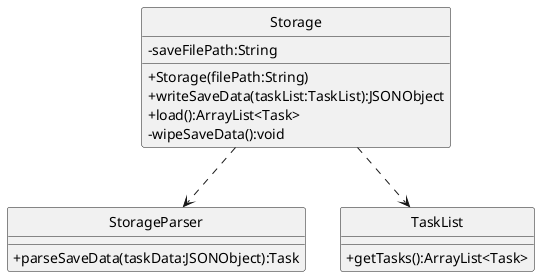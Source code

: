 @startuml
'https://plantuml.com/class-diagram

skinparam classAttributeIconSize 0
hide circle
class Storage {
    -saveFilePath:String
    +Storage(filePath:String)
    +writeSaveData(taskList:TaskList):JSONObject
    +load():ArrayList<Task>
    -wipeSaveData():void
}

class StorageParser {
    +parseSaveData(taskData:JSONObject):Task
}

class TaskList {
    +getTasks():ArrayList<Task>
}

Storage ..> StorageParser
Storage ..> TaskList
@enduml